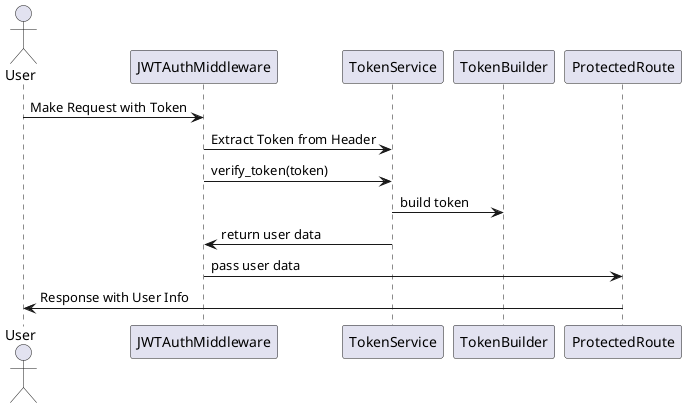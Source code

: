 @startuml Decorator_Sequence_Diagram
actor User
participant JWTAuthMiddleware
participant TokenService
participant TokenBuilder
participant ProtectedRoute

User -> JWTAuthMiddleware : Make Request with Token
JWTAuthMiddleware -> TokenService : Extract Token from Header
JWTAuthMiddleware -> TokenService : verify_token(token)
TokenService -> TokenBuilder : build token
TokenService -> JWTAuthMiddleware : return user data
JWTAuthMiddleware -> ProtectedRoute : pass user data
ProtectedRoute -> User : Response with User Info

@enduml
